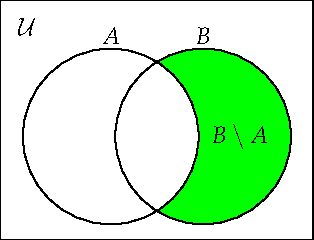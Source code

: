 settings.tex="pdflatex";

texpreamble("\usepackage{amsmath}
\usepackage{amsthm,amssymb}
\usepackage{mathpazo}
\usepackage[svgnames]{xcolor}
%\input{../../preamble}
");
import graph;

size(0,120);

pen colour1=red;
pen colour2=green;

real t=0.85;
pair z0=(0,0);
pair z1=(-t,0);
pair z2=(t,0);
real r=1.9*t;
path c1=circle(z1,r);
path c2=circle(z2,r);
//fill(c1,colour1);
fill(c2,colour2);

picture intersection;
fill(intersection,c1,white);
clip(intersection,c2);

add(intersection);

draw(c1);
draw(c2);

//label("$A$",1.4*z1);
label("$B\setminus A$",1.8*z2);

label("$A$",z1+(0,1.15r));
label("$B$",z2+(0,1.15r));

pair z=(0,-2);
real m=3;
margin BigMargin=Margin(0,m*dot(unit(z1-z),unit(z0-z)));

label("$\mathcal{U}$",2.8z1+(0,1.25r));
label("\phantom{$\mathcal{U}$}",2.8z2+(0,1.25r));

shipout(bbox(0.25cm));
currentpicture.uptodate=true;